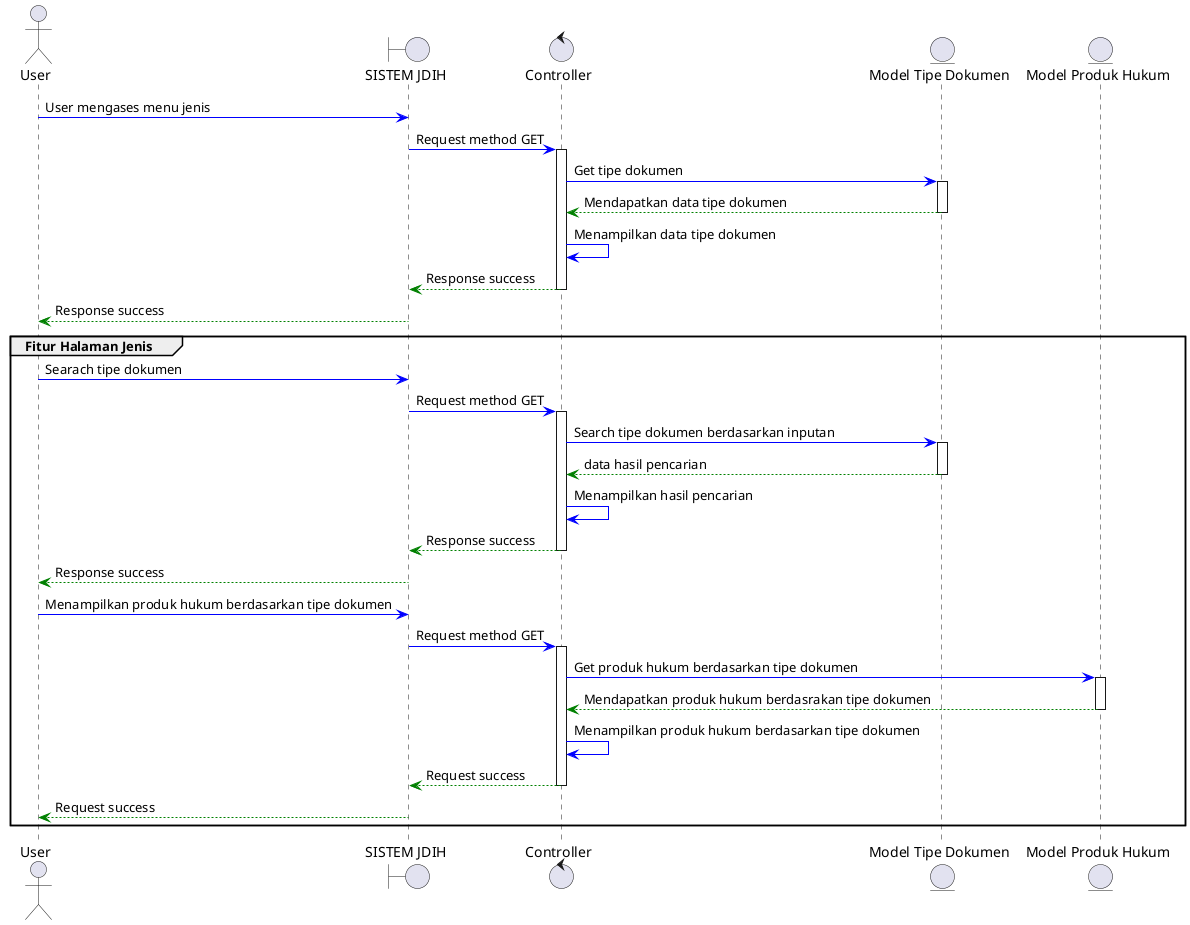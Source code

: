 @startuml


actor User as user
boundary "SISTEM JDIH"  as sistem
control  "Controller" as jenisController
entity "Model Tipe Dokumen" as modeltipedokument
entity "Model Produk Hukum" as modelproduk




user -[#Blue]> sistem : User mengases menu jenis
sistem -[#Blue]> jenisController : Request method GET
activate jenisController
jenisController -[#Blue]> modeltipedokument : Get tipe dokumen
activate modeltipedokument
modeltipedokument --[#Green]> jenisController : Mendapatkan data tipe dokumen
deactivate modeltipedokument 
jenisController -[#Blue]> jenisController : Menampilkan data tipe dokumen
jenisController --[#Green]> sistem : Response success
deactivate jenisController
sistem --[#Green]> user : Response success

group Fitur Halaman Jenis


user -[#Blue]> sistem : Searach tipe dokumen
sistem -[#Blue]> jenisController : Request method GET
activate jenisController
jenisController -[#Blue]> modeltipedokument: Search tipe dokumen berdasarkan inputan 
activate modeltipedokument
modeltipedokument --[#Green]> jenisController : data hasil pencarian
deactivate modeltipedokument
jenisController -[#Blue]> jenisController : Menampilkan hasil pencarian
jenisController --[#Green]> sistem : Response success
deactivate jenisController
sistem --[#Green]> user : Response success



user -[#Blue]> sistem : Menampilkan produk hukum berdasarkan tipe dokumen
sistem -[#Blue]> jenisController : Request method GET
activate jenisController
jenisController -[#Blue]> modelproduk : Get produk hukum berdasarkan tipe dokumen
activate modelproduk 
modelproduk --[#Green]> jenisController : Mendapatkan produk hukum berdasrakan tipe dokumen
deactivate modelproduk
jenisController -[#Blue]> jenisController : Menampilkan produk hukum berdasarkan tipe dokumen
jenisController --[#Green]> sistem : Request success
deactivate jenisController
sistem --[#Green]>  user : Request success
end


@enduml
